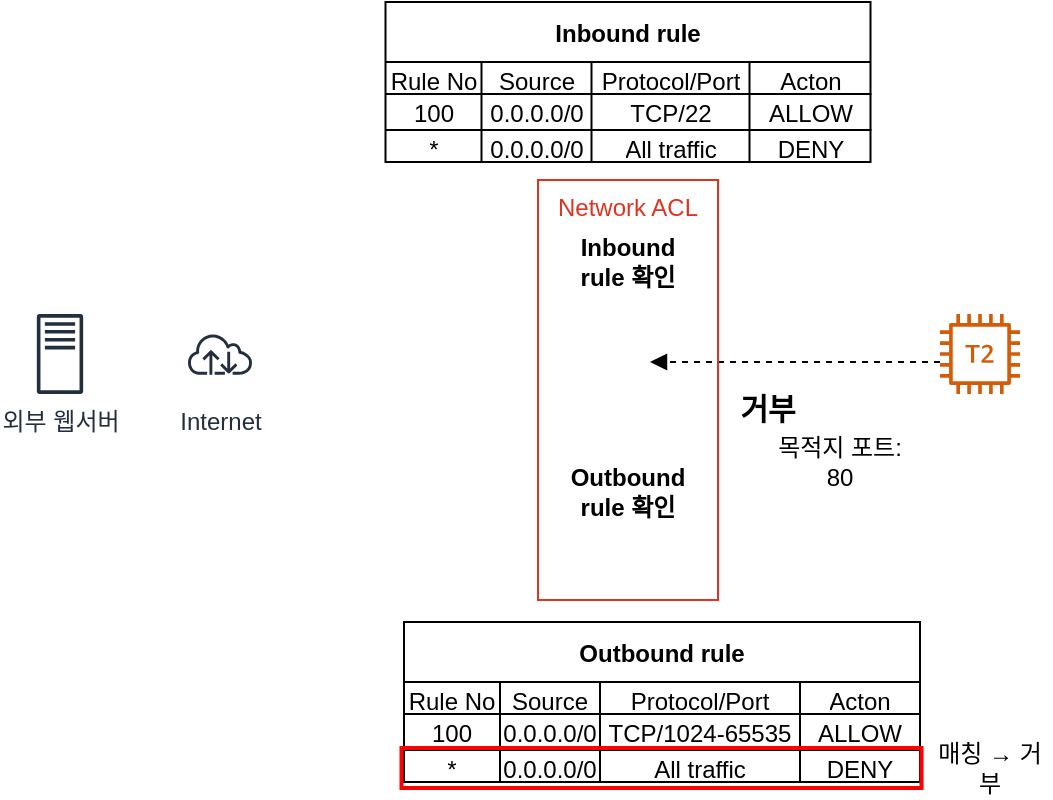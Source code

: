 <mxfile version="20.8.16" type="device"><diagram name="페이지-1" id="MByswGQrFeY0xwaZ-srY"><mxGraphModel dx="1114" dy="877" grid="1" gridSize="10" guides="1" tooltips="1" connect="1" arrows="1" fold="1" page="1" pageScale="1" pageWidth="827" pageHeight="1169" math="0" shadow="0"><root><mxCell id="0"/><mxCell id="1" parent="0"/><mxCell id="TXE__R0ehndlvJ3gFRV6-3" style="edgeStyle=orthogonalEdgeStyle;rounded=0;orthogonalLoop=1;jettySize=auto;html=1;endArrow=block;endFill=1;dashed=1;" edge="1" parent="1" source="TXE__R0ehndlvJ3gFRV6-4"><mxGeometry relative="1" as="geometry"><Array as="points"><mxPoint x="520" y="260"/><mxPoint x="520" y="260"/></Array><mxPoint x="526" y="260" as="sourcePoint"/><mxPoint x="415" y="260" as="targetPoint"/></mxGeometry></mxCell><mxCell id="TXE__R0ehndlvJ3gFRV6-4" value="" style="sketch=0;outlineConnect=0;fontColor=#232F3E;gradientColor=none;fillColor=#D45B07;strokeColor=none;dashed=0;verticalLabelPosition=bottom;verticalAlign=top;align=center;html=1;fontSize=12;fontStyle=0;aspect=fixed;pointerEvents=1;shape=mxgraph.aws4.t2_instance;" vertex="1" parent="1"><mxGeometry x="560" y="236" width="40" height="40" as="geometry"/></mxCell><mxCell id="TXE__R0ehndlvJ3gFRV6-7" value="Network ACL" style="fillColor=none;strokeColor=#DD3522;verticalAlign=top;fontStyle=0;fontColor=#DD3522;" vertex="1" parent="1"><mxGeometry x="359" y="169" width="90" height="210" as="geometry"/></mxCell><mxCell id="TXE__R0ehndlvJ3gFRV6-8" value="Internet" style="sketch=0;outlineConnect=0;fontColor=#232F3E;gradientColor=none;strokeColor=#232F3E;fillColor=#ffffff;dashed=0;verticalLabelPosition=bottom;verticalAlign=top;align=center;html=1;fontSize=12;fontStyle=0;aspect=fixed;shape=mxgraph.aws4.resourceIcon;resIcon=mxgraph.aws4.internet;" vertex="1" parent="1"><mxGeometry x="180" y="236" width="40" height="40" as="geometry"/></mxCell><mxCell id="TXE__R0ehndlvJ3gFRV6-11" value="Inbound rule 확인" style="text;html=1;strokeColor=none;fillColor=none;align=center;verticalAlign=middle;whiteSpace=wrap;rounded=0;fontStyle=1" vertex="1" parent="1"><mxGeometry x="369" y="195" width="70" height="30" as="geometry"/></mxCell><mxCell id="TXE__R0ehndlvJ3gFRV6-12" value="거부" style="text;html=1;strokeColor=none;fillColor=none;align=center;verticalAlign=middle;whiteSpace=wrap;rounded=0;fontStyle=1;fontSize=15;" vertex="1" parent="1"><mxGeometry x="449" y="270" width="50" height="25" as="geometry"/></mxCell><mxCell id="TXE__R0ehndlvJ3gFRV6-14" value="Outbound rule 확인" style="text;html=1;strokeColor=none;fillColor=none;align=center;verticalAlign=middle;whiteSpace=wrap;rounded=0;fontStyle=1;fontColor=#000000;" vertex="1" parent="1"><mxGeometry x="369" y="310" width="70" height="30" as="geometry"/></mxCell><mxCell id="TXE__R0ehndlvJ3gFRV6-15" value="Inbound rule" style="shape=table;startSize=30;container=1;collapsible=0;childLayout=tableLayout;fontStyle=1" vertex="1" parent="1"><mxGeometry x="282.75" y="80" width="242.5" height="80" as="geometry"/></mxCell><mxCell id="TXE__R0ehndlvJ3gFRV6-16" value="" style="shape=tableRow;horizontal=0;startSize=0;swimlaneHead=0;swimlaneBody=0;strokeColor=inherit;top=0;left=0;bottom=0;right=0;collapsible=0;dropTarget=0;fillColor=none;points=[[0,0.5],[1,0.5]];portConstraint=eastwest;" vertex="1" parent="TXE__R0ehndlvJ3gFRV6-15"><mxGeometry y="30" width="242.5" height="16" as="geometry"/></mxCell><mxCell id="TXE__R0ehndlvJ3gFRV6-17" value="Rule No" style="shape=partialRectangle;html=1;whiteSpace=wrap;connectable=0;strokeColor=inherit;overflow=hidden;fillColor=none;top=0;left=0;bottom=0;right=0;pointerEvents=1;" vertex="1" parent="TXE__R0ehndlvJ3gFRV6-16"><mxGeometry width="48" height="16" as="geometry"><mxRectangle width="48" height="16" as="alternateBounds"/></mxGeometry></mxCell><mxCell id="TXE__R0ehndlvJ3gFRV6-18" value="Source" style="shape=partialRectangle;html=1;whiteSpace=wrap;connectable=0;strokeColor=inherit;overflow=hidden;fillColor=none;top=0;left=0;bottom=0;right=0;pointerEvents=1;" vertex="1" parent="TXE__R0ehndlvJ3gFRV6-16"><mxGeometry x="48" width="55" height="16" as="geometry"><mxRectangle width="55" height="16" as="alternateBounds"/></mxGeometry></mxCell><mxCell id="TXE__R0ehndlvJ3gFRV6-19" value="Protocol/Port" style="shape=partialRectangle;html=1;whiteSpace=wrap;connectable=0;strokeColor=inherit;overflow=hidden;fillColor=none;top=0;left=0;bottom=0;right=0;pointerEvents=1;" vertex="1" parent="TXE__R0ehndlvJ3gFRV6-16"><mxGeometry x="103" width="79" height="16" as="geometry"><mxRectangle width="79" height="16" as="alternateBounds"/></mxGeometry></mxCell><mxCell id="TXE__R0ehndlvJ3gFRV6-20" value="Acton" style="shape=partialRectangle;html=1;whiteSpace=wrap;connectable=0;strokeColor=inherit;overflow=hidden;fillColor=none;top=0;left=0;bottom=0;right=0;pointerEvents=1;" vertex="1" parent="TXE__R0ehndlvJ3gFRV6-16"><mxGeometry x="182" width="61" height="16" as="geometry"><mxRectangle width="61" height="16" as="alternateBounds"/></mxGeometry></mxCell><mxCell id="TXE__R0ehndlvJ3gFRV6-21" value="" style="shape=tableRow;horizontal=0;startSize=0;swimlaneHead=0;swimlaneBody=0;strokeColor=inherit;top=0;left=0;bottom=0;right=0;collapsible=0;dropTarget=0;fillColor=none;points=[[0,0.5],[1,0.5]];portConstraint=eastwest;" vertex="1" parent="TXE__R0ehndlvJ3gFRV6-15"><mxGeometry y="46" width="242.5" height="18" as="geometry"/></mxCell><mxCell id="TXE__R0ehndlvJ3gFRV6-22" value="100" style="shape=partialRectangle;html=1;whiteSpace=wrap;connectable=0;strokeColor=inherit;overflow=hidden;fillColor=none;top=0;left=0;bottom=0;right=0;pointerEvents=1;" vertex="1" parent="TXE__R0ehndlvJ3gFRV6-21"><mxGeometry width="48" height="18" as="geometry"><mxRectangle width="48" height="18" as="alternateBounds"/></mxGeometry></mxCell><mxCell id="TXE__R0ehndlvJ3gFRV6-23" value="0.0.0.0/0" style="shape=partialRectangle;html=1;whiteSpace=wrap;connectable=0;strokeColor=inherit;overflow=hidden;fillColor=none;top=0;left=0;bottom=0;right=0;pointerEvents=1;" vertex="1" parent="TXE__R0ehndlvJ3gFRV6-21"><mxGeometry x="48" width="55" height="18" as="geometry"><mxRectangle width="55" height="18" as="alternateBounds"/></mxGeometry></mxCell><mxCell id="TXE__R0ehndlvJ3gFRV6-24" value="TCP/22" style="shape=partialRectangle;html=1;whiteSpace=wrap;connectable=0;strokeColor=inherit;overflow=hidden;fillColor=none;top=0;left=0;bottom=0;right=0;pointerEvents=1;" vertex="1" parent="TXE__R0ehndlvJ3gFRV6-21"><mxGeometry x="103" width="79" height="18" as="geometry"><mxRectangle width="79" height="18" as="alternateBounds"/></mxGeometry></mxCell><mxCell id="TXE__R0ehndlvJ3gFRV6-25" value="ALLOW" style="shape=partialRectangle;html=1;whiteSpace=wrap;connectable=0;strokeColor=inherit;overflow=hidden;fillColor=none;top=0;left=0;bottom=0;right=0;pointerEvents=1;" vertex="1" parent="TXE__R0ehndlvJ3gFRV6-21"><mxGeometry x="182" width="61" height="18" as="geometry"><mxRectangle width="61" height="18" as="alternateBounds"/></mxGeometry></mxCell><mxCell id="TXE__R0ehndlvJ3gFRV6-26" value="" style="shape=tableRow;horizontal=0;startSize=0;swimlaneHead=0;swimlaneBody=0;strokeColor=inherit;top=0;left=0;bottom=0;right=0;collapsible=0;dropTarget=0;fillColor=none;points=[[0,0.5],[1,0.5]];portConstraint=eastwest;" vertex="1" parent="TXE__R0ehndlvJ3gFRV6-15"><mxGeometry y="64" width="242.5" height="16" as="geometry"/></mxCell><mxCell id="TXE__R0ehndlvJ3gFRV6-27" value="*" style="shape=partialRectangle;html=1;whiteSpace=wrap;connectable=0;strokeColor=inherit;overflow=hidden;fillColor=none;top=0;left=0;bottom=0;right=0;pointerEvents=1;" vertex="1" parent="TXE__R0ehndlvJ3gFRV6-26"><mxGeometry width="48" height="16" as="geometry"><mxRectangle width="48" height="16" as="alternateBounds"/></mxGeometry></mxCell><mxCell id="TXE__R0ehndlvJ3gFRV6-28" value="0.0.0.0/0" style="shape=partialRectangle;html=1;whiteSpace=wrap;connectable=0;strokeColor=inherit;overflow=hidden;fillColor=none;top=0;left=0;bottom=0;right=0;pointerEvents=1;" vertex="1" parent="TXE__R0ehndlvJ3gFRV6-26"><mxGeometry x="48" width="55" height="16" as="geometry"><mxRectangle width="55" height="16" as="alternateBounds"/></mxGeometry></mxCell><mxCell id="TXE__R0ehndlvJ3gFRV6-29" value="All traffic" style="shape=partialRectangle;html=1;whiteSpace=wrap;connectable=0;strokeColor=inherit;overflow=hidden;fillColor=none;top=0;left=0;bottom=0;right=0;pointerEvents=1;" vertex="1" parent="TXE__R0ehndlvJ3gFRV6-26"><mxGeometry x="103" width="79" height="16" as="geometry"><mxRectangle width="79" height="16" as="alternateBounds"/></mxGeometry></mxCell><mxCell id="TXE__R0ehndlvJ3gFRV6-30" value="DENY" style="shape=partialRectangle;html=1;whiteSpace=wrap;connectable=0;strokeColor=inherit;overflow=hidden;fillColor=none;top=0;left=0;bottom=0;right=0;pointerEvents=1;" vertex="1" parent="TXE__R0ehndlvJ3gFRV6-26"><mxGeometry x="182" width="61" height="16" as="geometry"><mxRectangle width="61" height="16" as="alternateBounds"/></mxGeometry></mxCell><mxCell id="TXE__R0ehndlvJ3gFRV6-31" value="Outbound rule" style="shape=table;startSize=30;container=1;collapsible=0;childLayout=tableLayout;fontStyle=1" vertex="1" parent="1"><mxGeometry x="292" y="390" width="258" height="80" as="geometry"/></mxCell><mxCell id="TXE__R0ehndlvJ3gFRV6-32" value="" style="shape=tableRow;horizontal=0;startSize=0;swimlaneHead=0;swimlaneBody=0;strokeColor=inherit;top=0;left=0;bottom=0;right=0;collapsible=0;dropTarget=0;fillColor=none;points=[[0,0.5],[1,0.5]];portConstraint=eastwest;" vertex="1" parent="TXE__R0ehndlvJ3gFRV6-31"><mxGeometry y="30" width="258" height="16" as="geometry"/></mxCell><mxCell id="TXE__R0ehndlvJ3gFRV6-33" value="Rule No" style="shape=partialRectangle;html=1;whiteSpace=wrap;connectable=0;strokeColor=inherit;overflow=hidden;fillColor=none;top=0;left=0;bottom=0;right=0;pointerEvents=1;" vertex="1" parent="TXE__R0ehndlvJ3gFRV6-32"><mxGeometry width="48" height="16" as="geometry"><mxRectangle width="48" height="16" as="alternateBounds"/></mxGeometry></mxCell><mxCell id="TXE__R0ehndlvJ3gFRV6-34" value="Source" style="shape=partialRectangle;html=1;whiteSpace=wrap;connectable=0;strokeColor=inherit;overflow=hidden;fillColor=none;top=0;left=0;bottom=0;right=0;pointerEvents=1;" vertex="1" parent="TXE__R0ehndlvJ3gFRV6-32"><mxGeometry x="48" width="50" height="16" as="geometry"><mxRectangle width="50" height="16" as="alternateBounds"/></mxGeometry></mxCell><mxCell id="TXE__R0ehndlvJ3gFRV6-35" value="Protocol/Port" style="shape=partialRectangle;html=1;whiteSpace=wrap;connectable=0;strokeColor=inherit;overflow=hidden;fillColor=none;top=0;left=0;bottom=0;right=0;pointerEvents=1;" vertex="1" parent="TXE__R0ehndlvJ3gFRV6-32"><mxGeometry x="98" width="100" height="16" as="geometry"><mxRectangle width="100" height="16" as="alternateBounds"/></mxGeometry></mxCell><mxCell id="TXE__R0ehndlvJ3gFRV6-36" value="Acton" style="shape=partialRectangle;html=1;whiteSpace=wrap;connectable=0;strokeColor=inherit;overflow=hidden;fillColor=none;top=0;left=0;bottom=0;right=0;pointerEvents=1;" vertex="1" parent="TXE__R0ehndlvJ3gFRV6-32"><mxGeometry x="198" width="60" height="16" as="geometry"><mxRectangle width="60" height="16" as="alternateBounds"/></mxGeometry></mxCell><mxCell id="TXE__R0ehndlvJ3gFRV6-37" value="" style="shape=tableRow;horizontal=0;startSize=0;swimlaneHead=0;swimlaneBody=0;strokeColor=inherit;top=0;left=0;bottom=0;right=0;collapsible=0;dropTarget=0;fillColor=none;points=[[0,0.5],[1,0.5]];portConstraint=eastwest;" vertex="1" parent="TXE__R0ehndlvJ3gFRV6-31"><mxGeometry y="46" width="258" height="18" as="geometry"/></mxCell><mxCell id="TXE__R0ehndlvJ3gFRV6-38" value="100" style="shape=partialRectangle;html=1;whiteSpace=wrap;connectable=0;strokeColor=inherit;overflow=hidden;fillColor=none;top=0;left=0;bottom=0;right=0;pointerEvents=1;" vertex="1" parent="TXE__R0ehndlvJ3gFRV6-37"><mxGeometry width="48" height="18" as="geometry"><mxRectangle width="48" height="18" as="alternateBounds"/></mxGeometry></mxCell><mxCell id="TXE__R0ehndlvJ3gFRV6-39" value="0.0.0.0/0" style="shape=partialRectangle;html=1;whiteSpace=wrap;connectable=0;strokeColor=inherit;overflow=hidden;fillColor=none;top=0;left=0;bottom=0;right=0;pointerEvents=1;" vertex="1" parent="TXE__R0ehndlvJ3gFRV6-37"><mxGeometry x="48" width="50" height="18" as="geometry"><mxRectangle width="50" height="18" as="alternateBounds"/></mxGeometry></mxCell><mxCell id="TXE__R0ehndlvJ3gFRV6-40" value="TCP/1024-65535" style="shape=partialRectangle;html=1;whiteSpace=wrap;connectable=0;strokeColor=inherit;overflow=hidden;fillColor=none;top=0;left=0;bottom=0;right=0;pointerEvents=1;" vertex="1" parent="TXE__R0ehndlvJ3gFRV6-37"><mxGeometry x="98" width="100" height="18" as="geometry"><mxRectangle width="100" height="18" as="alternateBounds"/></mxGeometry></mxCell><mxCell id="TXE__R0ehndlvJ3gFRV6-41" value="ALLOW" style="shape=partialRectangle;html=1;whiteSpace=wrap;connectable=0;strokeColor=inherit;overflow=hidden;fillColor=none;top=0;left=0;bottom=0;right=0;pointerEvents=1;" vertex="1" parent="TXE__R0ehndlvJ3gFRV6-37"><mxGeometry x="198" width="60" height="18" as="geometry"><mxRectangle width="60" height="18" as="alternateBounds"/></mxGeometry></mxCell><mxCell id="TXE__R0ehndlvJ3gFRV6-42" value="" style="shape=tableRow;horizontal=0;startSize=0;swimlaneHead=0;swimlaneBody=0;strokeColor=inherit;top=0;left=0;bottom=0;right=0;collapsible=0;dropTarget=0;fillColor=none;points=[[0,0.5],[1,0.5]];portConstraint=eastwest;" vertex="1" parent="TXE__R0ehndlvJ3gFRV6-31"><mxGeometry y="64" width="258" height="16" as="geometry"/></mxCell><mxCell id="TXE__R0ehndlvJ3gFRV6-43" value="*" style="shape=partialRectangle;html=1;whiteSpace=wrap;connectable=0;strokeColor=inherit;overflow=hidden;fillColor=none;top=0;left=0;bottom=0;right=0;pointerEvents=1;" vertex="1" parent="TXE__R0ehndlvJ3gFRV6-42"><mxGeometry width="48" height="16" as="geometry"><mxRectangle width="48" height="16" as="alternateBounds"/></mxGeometry></mxCell><mxCell id="TXE__R0ehndlvJ3gFRV6-44" value="0.0.0.0/0" style="shape=partialRectangle;html=1;whiteSpace=wrap;connectable=0;strokeColor=inherit;overflow=hidden;fillColor=none;top=0;left=0;bottom=0;right=0;pointerEvents=1;" vertex="1" parent="TXE__R0ehndlvJ3gFRV6-42"><mxGeometry x="48" width="50" height="16" as="geometry"><mxRectangle width="50" height="16" as="alternateBounds"/></mxGeometry></mxCell><mxCell id="TXE__R0ehndlvJ3gFRV6-45" value="All traffic" style="shape=partialRectangle;html=1;whiteSpace=wrap;connectable=0;strokeColor=inherit;overflow=hidden;fillColor=none;top=0;left=0;bottom=0;right=0;pointerEvents=1;" vertex="1" parent="TXE__R0ehndlvJ3gFRV6-42"><mxGeometry x="98" width="100" height="16" as="geometry"><mxRectangle width="100" height="16" as="alternateBounds"/></mxGeometry></mxCell><mxCell id="TXE__R0ehndlvJ3gFRV6-46" value="DENY" style="shape=partialRectangle;html=1;whiteSpace=wrap;connectable=0;strokeColor=inherit;overflow=hidden;fillColor=none;top=0;left=0;bottom=0;right=0;pointerEvents=1;" vertex="1" parent="TXE__R0ehndlvJ3gFRV6-42"><mxGeometry x="198" width="60" height="16" as="geometry"><mxRectangle width="60" height="16" as="alternateBounds"/></mxGeometry></mxCell><mxCell id="TXE__R0ehndlvJ3gFRV6-49" value="" style="rounded=0;whiteSpace=wrap;html=1;fillColor=none;strokeColor=#FF0000;strokeWidth=2;" vertex="1" parent="1"><mxGeometry x="290.75" y="453" width="260" height="20" as="geometry"/></mxCell><mxCell id="TXE__R0ehndlvJ3gFRV6-50" value="매칭 → 거부" style="text;html=1;strokeColor=none;fillColor=none;align=center;verticalAlign=middle;whiteSpace=wrap;rounded=0;" vertex="1" parent="1"><mxGeometry x="555.25" y="448" width="60" height="30" as="geometry"/></mxCell><mxCell id="TXE__R0ehndlvJ3gFRV6-51" value="외부 웹서버" style="sketch=0;outlineConnect=0;fontColor=#232F3E;gradientColor=none;fillColor=#232F3D;strokeColor=none;dashed=0;verticalLabelPosition=bottom;verticalAlign=top;align=center;html=1;fontSize=12;fontStyle=0;pointerEvents=1;shape=mxgraph.aws4.traditional_server;" vertex="1" parent="1"><mxGeometry x="100" y="236" width="40" height="40" as="geometry"/></mxCell><mxCell id="TXE__R0ehndlvJ3gFRV6-52" value="목적지 포트: 80" style="text;html=1;strokeColor=none;fillColor=none;align=center;verticalAlign=middle;whiteSpace=wrap;rounded=0;fontColor=#000000;" vertex="1" parent="1"><mxGeometry x="470" y="300" width="80" height="20" as="geometry"/></mxCell></root></mxGraphModel></diagram></mxfile>